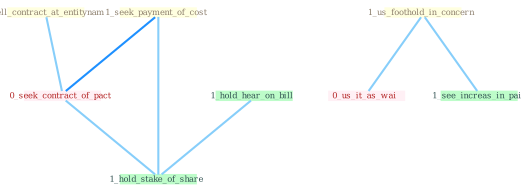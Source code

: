 Graph G{ 
    node
    [shape=polygon,style=filled,width=.5,height=.06,color="#BDFCC9",fixedsize=true,fontsize=4,
    fontcolor="#2f4f4f"];
    {node
    [color="#ffffe0", fontcolor="#8b7d6b"] "1_seek_payment_of_cost " "0_sell_contract_at_entitynam " "1_us_foothold_in_concern "}
{node [color="#fff0f5", fontcolor="#b22222"] "0_seek_contract_of_pact " "0_us_it_as_wai "}
edge [color="#B0E2FF"];

	"1_seek_payment_of_cost " -- "0_seek_contract_of_pact " [w="2", color="#1e90ff" , len=0.8];
	"1_seek_payment_of_cost " -- "1_hold_stake_of_share " [w="1", color="#87cefa" ];
	"0_sell_contract_at_entitynam " -- "0_seek_contract_of_pact " [w="1", color="#87cefa" ];
	"1_us_foothold_in_concern " -- "0_us_it_as_wai " [w="1", color="#87cefa" ];
	"1_us_foothold_in_concern " -- "1_see_increas_in_pai " [w="1", color="#87cefa" ];
	"0_seek_contract_of_pact " -- "1_hold_stake_of_share " [w="1", color="#87cefa" ];
	"1_hold_hear_on_bill " -- "1_hold_stake_of_share " [w="1", color="#87cefa" ];
}